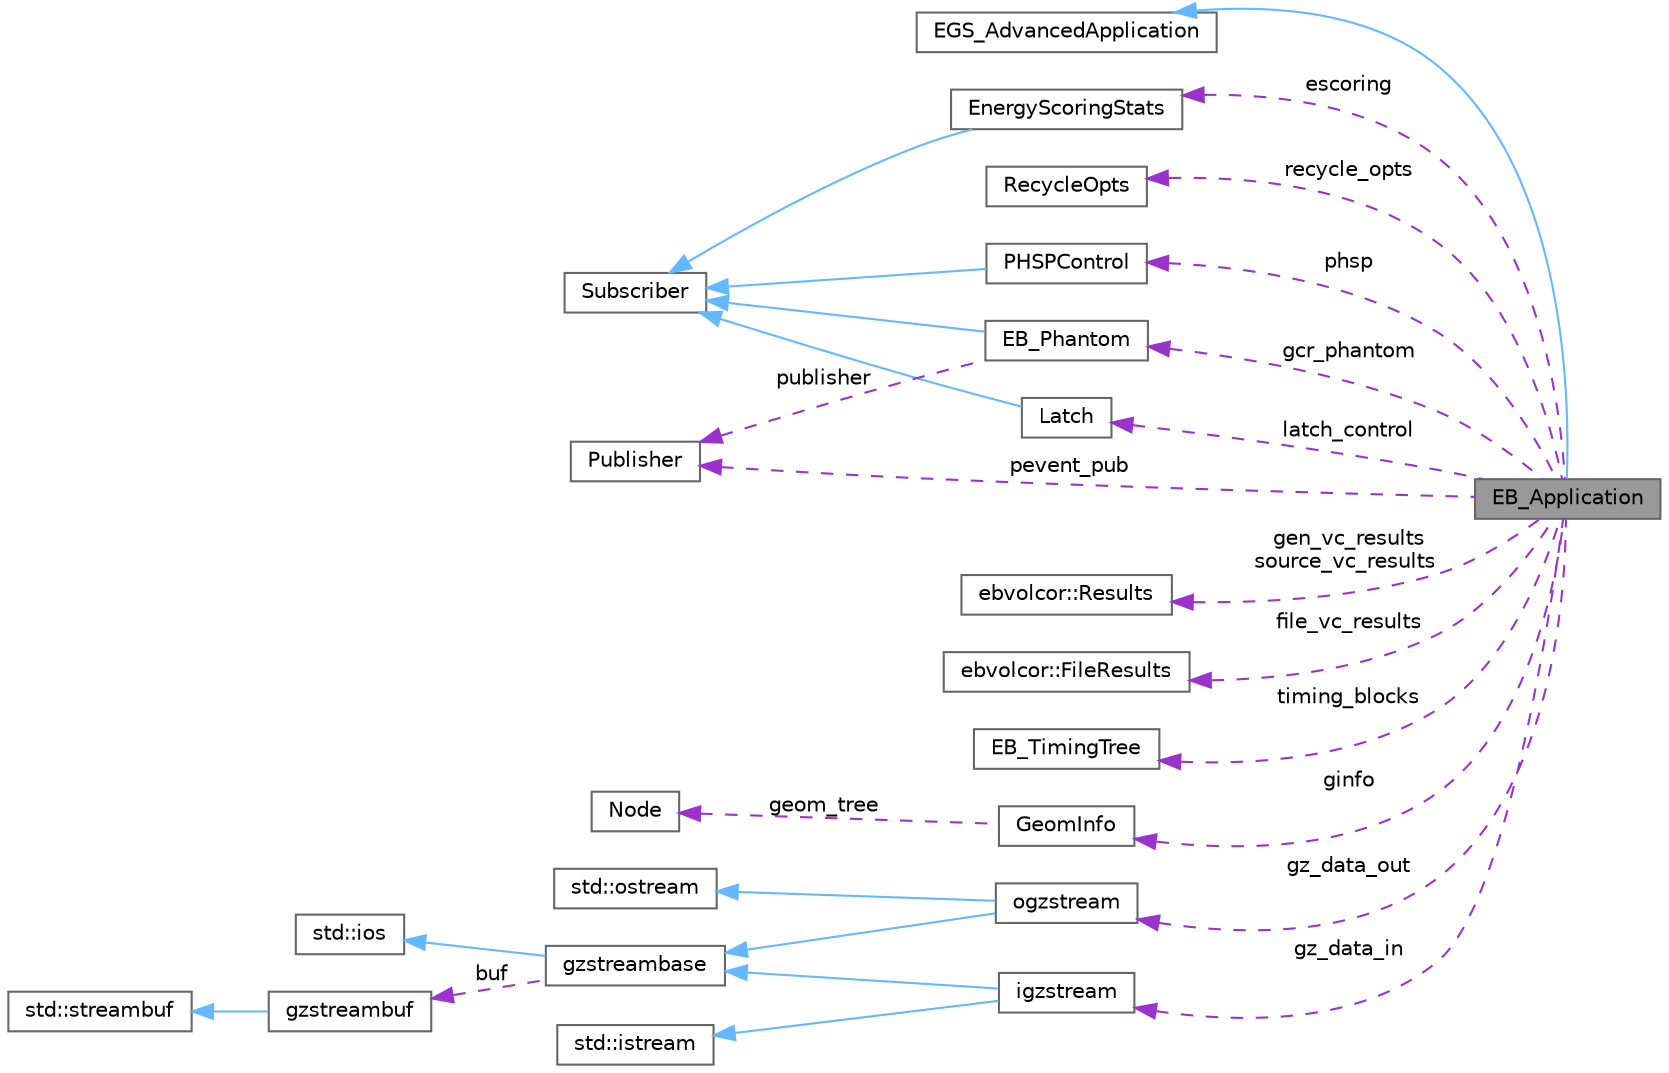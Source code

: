digraph "EB_Application"
{
 // LATEX_PDF_SIZE
  bgcolor="transparent";
  edge [fontname=Helvetica,fontsize=10,labelfontname=Helvetica,labelfontsize=10];
  node [fontname=Helvetica,fontsize=10,shape=box,height=0.2,width=0.4];
  rankdir="LR";
  Node1 [label="EB_Application",height=0.2,width=0.4,color="gray40", fillcolor="grey60", style="filled", fontcolor="black",tooltip="The main egs_brachy application class. See the Main Page for full documentation."];
  Node2 -> Node1 [dir="back",color="steelblue1",style="solid"];
  Node2 [label="EGS_AdvancedApplication",height=0.2,width=0.4,color="gray40", fillcolor="white", style="filled",tooltip=" "];
  Node3 -> Node1 [dir="back",color="darkorchid3",style="dashed",label=" escoring" ];
  Node3 [label="EnergyScoringStats",height=0.2,width=0.4,color="gray40", fillcolor="white", style="filled",URL="$classEnergyScoringStats.html",tooltip="a class to use for scoring information about total energy initialzed, escaping sources etc"];
  Node4 -> Node3 [dir="back",color="steelblue1",style="solid"];
  Node4 [label="Subscriber",height=0.2,width=0.4,color="gray40", fillcolor="white", style="filled",URL="$classSubscriber.html",tooltip=" "];
  Node5 -> Node1 [dir="back",color="darkorchid3",style="dashed",label=" recycle_opts" ];
  Node5 [label="RecycleOpts",height=0.2,width=0.4,color="gray40", fillcolor="white", style="filled",URL="$classRecycleOpts.html",tooltip=" "];
  Node6 -> Node1 [dir="back",color="darkorchid3",style="dashed",label=" phsp" ];
  Node6 [label="PHSPControl",height=0.2,width=0.4,color="gray40", fillcolor="white", style="filled",URL="$classPHSPControl.html",tooltip=" "];
  Node4 -> Node6 [dir="back",color="steelblue1",style="solid"];
  Node7 -> Node1 [dir="back",color="darkorchid3",style="dashed",label=" ginfo" ];
  Node7 [label="GeomInfo",height=0.2,width=0.4,color="gray40", fillcolor="white", style="filled",URL="$classGeomInfo.html",tooltip="a container for organizing meta data about the geometries"];
  Node8 -> Node7 [dir="back",color="darkorchid3",style="dashed",label=" geom_tree" ];
  Node8 [label="Node",height=0.2,width=0.4,color="gray40", fillcolor="white", style="filled",URL="$classNode.html",tooltip=" "];
  Node9 -> Node1 [dir="back",color="darkorchid3",style="dashed",label=" gcr_phantom" ];
  Node9 [label="EB_Phantom",height=0.2,width=0.4,color="gray40", fillcolor="white", style="filled",URL="$classEB__Phantom.html",tooltip="A class to represent a single phantom for scoring dose in egs_brachy."];
  Node4 -> Node9 [dir="back",color="steelblue1",style="solid"];
  Node10 -> Node9 [dir="back",color="darkorchid3",style="dashed",label=" publisher" ];
  Node10 [label="Publisher",height=0.2,width=0.4,color="gray40", fillcolor="white", style="filled",URL="$classPublisher.html",tooltip=" "];
  Node11 -> Node1 [dir="back",color="darkorchid3",style="dashed",label=" gen_vc_results\nsource_vc_results" ];
  Node11 [label="ebvolcor::Results",height=0.2,width=0.4,color="gray40", fillcolor="white", style="filled",URL="$structebvolcor_1_1Results.html",tooltip="Struct used to collect and output results about a volume correction run."];
  Node12 -> Node1 [dir="back",color="darkorchid3",style="dashed",label=" file_vc_results" ];
  Node12 [label="ebvolcor::FileResults",height=0.2,width=0.4,color="gray40", fillcolor="white", style="filled",URL="$structebvolcor_1_1FileResults.html",tooltip=" "];
  Node10 -> Node1 [dir="back",color="darkorchid3",style="dashed",label=" pevent_pub" ];
  Node13 -> Node1 [dir="back",color="darkorchid3",style="dashed",label=" timing_blocks" ];
  Node13 [label="EB_TimingTree",height=0.2,width=0.4,color="gray40", fillcolor="white", style="filled",URL="$classEB__TimingTree.html",tooltip=" "];
  Node14 -> Node1 [dir="back",color="darkorchid3",style="dashed",label=" gz_data_out" ];
  Node14 [label="ogzstream",height=0.2,width=0.4,color="gray40", fillcolor="white", style="filled",URL="$classogzstream.html",tooltip=" "];
  Node15 -> Node14 [dir="back",color="steelblue1",style="solid"];
  Node15 [label="gzstreambase",height=0.2,width=0.4,color="gray40", fillcolor="white", style="filled",URL="$classgzstreambase.html",tooltip=" "];
  Node16 -> Node15 [dir="back",color="steelblue1",style="solid"];
  Node16 [label="std::ios",height=0.2,width=0.4,color="gray40", fillcolor="white", style="filled",tooltip=" "];
  Node17 -> Node15 [dir="back",color="darkorchid3",style="dashed",label=" buf" ];
  Node17 [label="gzstreambuf",height=0.2,width=0.4,color="gray40", fillcolor="white", style="filled",URL="$classgzstreambuf.html",tooltip=" "];
  Node18 -> Node17 [dir="back",color="steelblue1",style="solid"];
  Node18 [label="std::streambuf",height=0.2,width=0.4,color="gray40", fillcolor="white", style="filled",tooltip=" "];
  Node19 -> Node14 [dir="back",color="steelblue1",style="solid"];
  Node19 [label="std::ostream",height=0.2,width=0.4,color="gray40", fillcolor="white", style="filled",tooltip=" "];
  Node20 -> Node1 [dir="back",color="darkorchid3",style="dashed",label=" gz_data_in" ];
  Node20 [label="igzstream",height=0.2,width=0.4,color="gray40", fillcolor="white", style="filled",URL="$classigzstream.html",tooltip=" "];
  Node15 -> Node20 [dir="back",color="steelblue1",style="solid"];
  Node21 -> Node20 [dir="back",color="steelblue1",style="solid"];
  Node21 [label="std::istream",height=0.2,width=0.4,color="gray40", fillcolor="white", style="filled",tooltip=" "];
  Node22 -> Node1 [dir="back",color="darkorchid3",style="dashed",label=" latch_control" ];
  Node22 [label="Latch",height=0.2,width=0.4,color="gray40", fillcolor="white", style="filled",URL="$classLatch.html",tooltip="A class for handling latch bits relevant to egs_brachy. The Latch class listens for particle events a..."];
  Node4 -> Node22 [dir="back",color="steelblue1",style="solid"];
}
